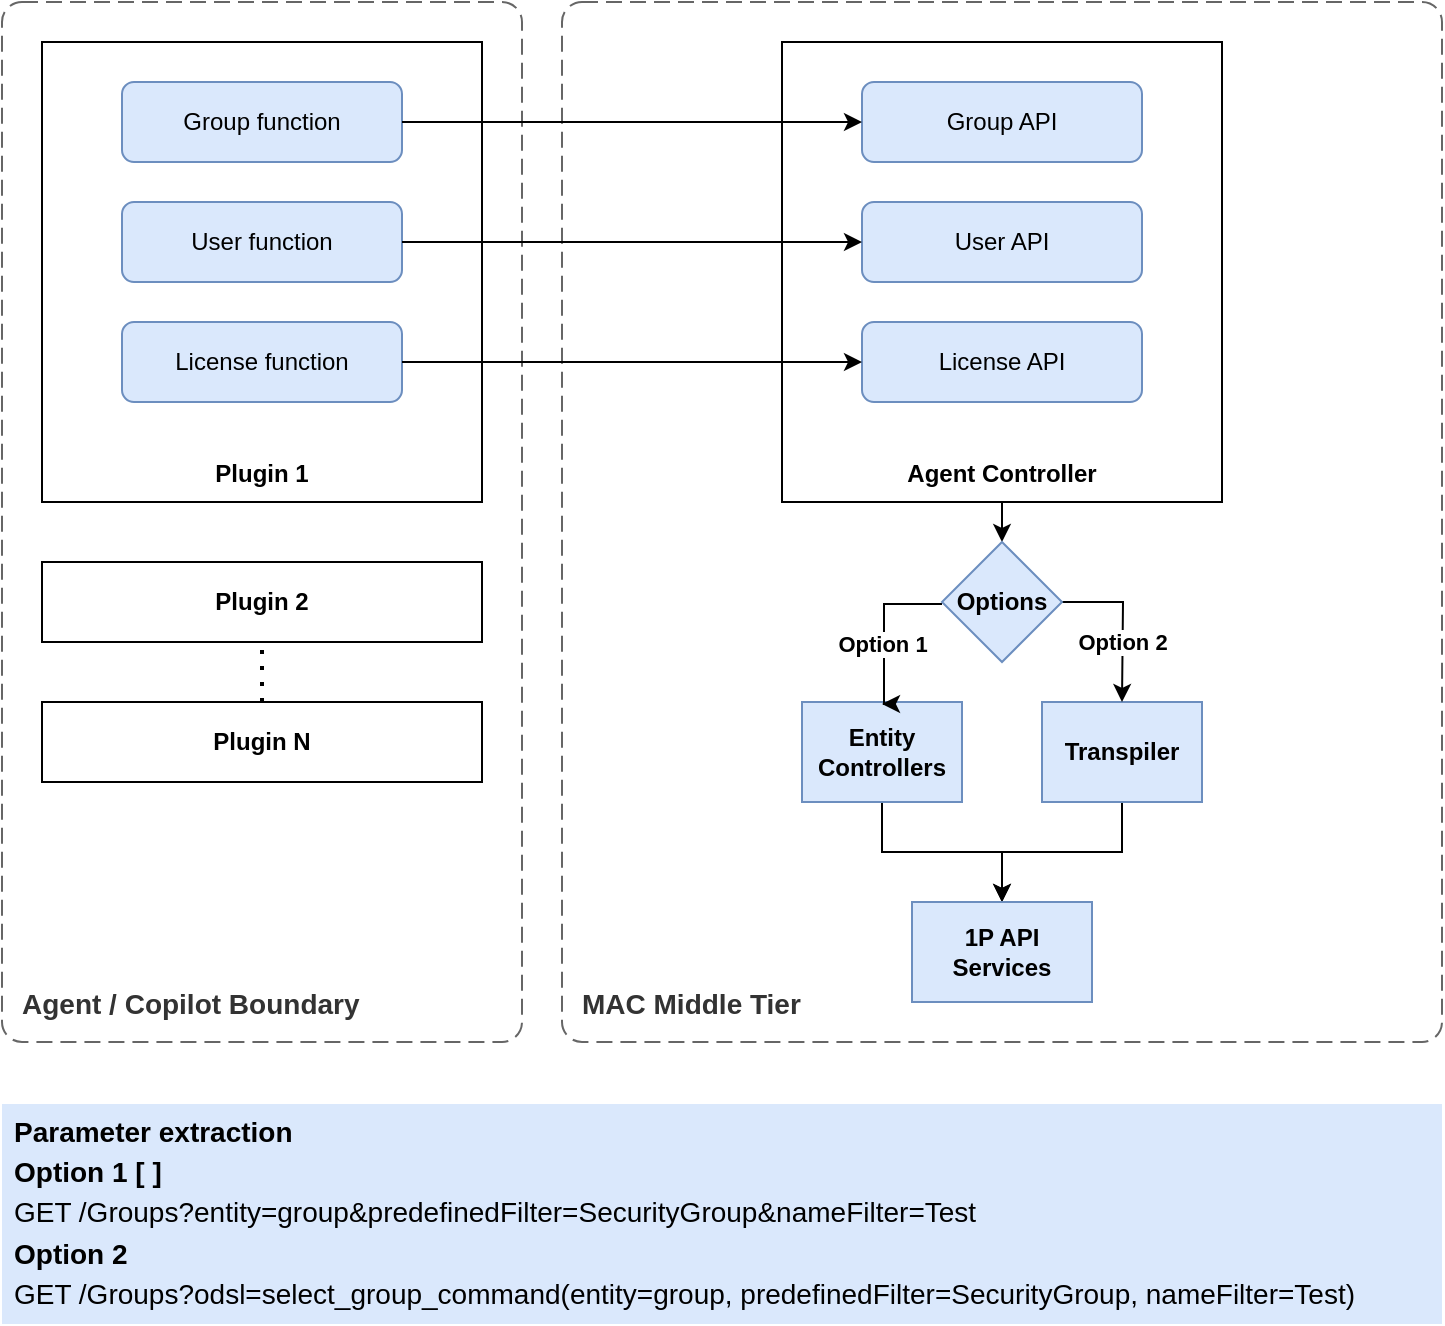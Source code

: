 <mxfile version="26.2.12">
  <diagram name="Page-1" id="6xCQZnicE1tx1k-z4Tm0">
    <mxGraphModel dx="989" dy="708" grid="1" gridSize="10" guides="1" tooltips="1" connect="1" arrows="1" fold="1" page="1" pageScale="1" pageWidth="850" pageHeight="1100" math="0" shadow="0">
      <root>
        <mxCell id="0" />
        <mxCell id="1" parent="0" />
        <object placeholders="1" c4Name="Agent / Copilot Boundary" label="&lt;font style=&quot;font-size: 14px&quot;&gt;&lt;b&gt;&lt;div style=&quot;text-align: right&quot;&gt;%c4Name%&lt;/div&gt;&lt;/b&gt;&lt;/font&gt;" id="cu5lOc34p12UprIcYlYF-4">
          <mxCell style="rounded=1;fontSize=11;whiteSpace=wrap;html=1;dashed=1;arcSize=20;fillColor=none;strokeColor=#666666;fontColor=#333333;labelBackgroundColor=none;align=left;verticalAlign=bottom;labelBorderColor=none;spacingTop=0;spacing=10;dashPattern=8 4;metaEdit=1;rotatable=0;perimeter=rectanglePerimeter;noLabel=0;labelPadding=0;allowArrows=0;connectable=0;expand=0;recursiveResize=0;editable=1;pointerEvents=0;absoluteArcSize=1;points=[[0.25,0,0],[0.5,0,0],[0.75,0,0],[1,0.25,0],[1,0.5,0],[1,0.75,0],[0.75,1,0],[0.5,1,0],[0.25,1,0],[0,0.75,0],[0,0.5,0],[0,0.25,0]];" vertex="1" parent="1">
            <mxGeometry x="40" y="80" width="260" height="520" as="geometry" />
          </mxCell>
        </object>
        <mxCell id="cu5lOc34p12UprIcYlYF-5" value="&lt;div&gt;&lt;br&gt;&lt;/div&gt;&lt;div&gt;&lt;br&gt;&lt;/div&gt;&lt;div&gt;&lt;br&gt;&lt;/div&gt;&lt;div&gt;&lt;br&gt;&lt;/div&gt;&lt;div&gt;&lt;br&gt;&lt;/div&gt;&lt;div&gt;&lt;br&gt;&lt;/div&gt;&lt;div&gt;&lt;br&gt;&lt;/div&gt;&lt;div&gt;&lt;br&gt;&lt;/div&gt;&lt;div&gt;&lt;br&gt;&lt;/div&gt;&lt;div&gt;&lt;br&gt;&lt;/div&gt;&lt;div&gt;&lt;br&gt;&lt;/div&gt;&lt;div&gt;&lt;br&gt;&lt;/div&gt;&lt;div&gt;&lt;br&gt;&lt;/div&gt;&lt;div&gt;&lt;br&gt;&lt;/div&gt;&lt;b&gt;Plugin 1&lt;/b&gt;" style="rounded=0;whiteSpace=wrap;html=1;" vertex="1" parent="1">
          <mxGeometry x="60" y="100" width="220" height="230" as="geometry" />
        </mxCell>
        <mxCell id="cu5lOc34p12UprIcYlYF-6" value="&lt;b&gt;Plugin 2&lt;/b&gt;" style="rounded=0;whiteSpace=wrap;html=1;" vertex="1" parent="1">
          <mxGeometry x="60" y="360" width="220" height="40" as="geometry" />
        </mxCell>
        <mxCell id="cu5lOc34p12UprIcYlYF-7" value="&lt;b&gt;Plugin N&lt;/b&gt;" style="rounded=0;whiteSpace=wrap;html=1;" vertex="1" parent="1">
          <mxGeometry x="60" y="430" width="220" height="40" as="geometry" />
        </mxCell>
        <mxCell id="cu5lOc34p12UprIcYlYF-9" value="" style="endArrow=none;dashed=1;html=1;dashPattern=1 3;strokeWidth=2;rounded=0;entryX=0.5;entryY=1;entryDx=0;entryDy=0;" edge="1" parent="1" target="cu5lOc34p12UprIcYlYF-6">
          <mxGeometry width="50" height="50" relative="1" as="geometry">
            <mxPoint x="170" y="430" as="sourcePoint" />
            <mxPoint x="450" y="300" as="targetPoint" />
          </mxGeometry>
        </mxCell>
        <mxCell id="cu5lOc34p12UprIcYlYF-2" value="Group function" style="rounded=1;whiteSpace=wrap;html=1;fillColor=#dae8fc;strokeColor=#6c8ebf;" vertex="1" parent="1">
          <mxGeometry x="100" y="120" width="140" height="40" as="geometry" />
        </mxCell>
        <mxCell id="cu5lOc34p12UprIcYlYF-10" value="License function" style="rounded=1;whiteSpace=wrap;html=1;fillColor=#dae8fc;strokeColor=#6c8ebf;" vertex="1" parent="1">
          <mxGeometry x="100" y="240" width="140" height="40" as="geometry" />
        </mxCell>
        <mxCell id="cu5lOc34p12UprIcYlYF-12" value="User function" style="rounded=1;whiteSpace=wrap;html=1;fillColor=#dae8fc;strokeColor=#6c8ebf;" vertex="1" parent="1">
          <mxGeometry x="100" y="180" width="140" height="40" as="geometry" />
        </mxCell>
        <object placeholders="1" c4Name="MAC Middle Tier" label="&lt;font style=&quot;font-size: 14px&quot;&gt;&lt;b&gt;&lt;div style=&quot;text-align: right&quot;&gt;%c4Name%&lt;/div&gt;&lt;/b&gt;&lt;/font&gt;" id="cu5lOc34p12UprIcYlYF-13">
          <mxCell style="rounded=1;fontSize=11;whiteSpace=wrap;html=1;dashed=1;arcSize=20;fillColor=none;strokeColor=#666666;fontColor=#333333;labelBackgroundColor=none;align=left;verticalAlign=bottom;labelBorderColor=none;spacingTop=0;spacing=10;dashPattern=8 4;metaEdit=1;rotatable=0;perimeter=rectanglePerimeter;noLabel=0;labelPadding=0;allowArrows=0;connectable=0;expand=0;recursiveResize=0;editable=1;pointerEvents=0;absoluteArcSize=1;points=[[0.25,0,0],[0.5,0,0],[0.75,0,0],[1,0.25,0],[1,0.5,0],[1,0.75,0],[0.75,1,0],[0.5,1,0],[0.25,1,0],[0,0.75,0],[0,0.5,0],[0,0.25,0]];" vertex="1" parent="1">
            <mxGeometry x="320" y="80" width="440" height="520" as="geometry" />
          </mxCell>
        </object>
        <mxCell id="cu5lOc34p12UprIcYlYF-34" style="edgeStyle=orthogonalEdgeStyle;rounded=0;orthogonalLoop=1;jettySize=auto;html=1;exitX=0.5;exitY=1;exitDx=0;exitDy=0;entryX=0.5;entryY=0;entryDx=0;entryDy=0;" edge="1" parent="1" source="cu5lOc34p12UprIcYlYF-14" target="cu5lOc34p12UprIcYlYF-26">
          <mxGeometry relative="1" as="geometry" />
        </mxCell>
        <mxCell id="cu5lOc34p12UprIcYlYF-14" value="&lt;div&gt;&lt;br&gt;&lt;/div&gt;&lt;div&gt;&lt;br&gt;&lt;/div&gt;&lt;div&gt;&lt;br&gt;&lt;/div&gt;&lt;div&gt;&lt;br&gt;&lt;/div&gt;&lt;div&gt;&lt;br&gt;&lt;/div&gt;&lt;div&gt;&lt;br&gt;&lt;/div&gt;&lt;div&gt;&lt;br&gt;&lt;/div&gt;&lt;div&gt;&lt;br&gt;&lt;/div&gt;&lt;div&gt;&lt;br&gt;&lt;/div&gt;&lt;div&gt;&lt;br&gt;&lt;/div&gt;&lt;div&gt;&lt;br&gt;&lt;/div&gt;&lt;div&gt;&lt;br&gt;&lt;/div&gt;&lt;div&gt;&lt;br&gt;&lt;/div&gt;&lt;div&gt;&lt;br&gt;&lt;/div&gt;&lt;b&gt;Agent Controller&lt;/b&gt;" style="rounded=0;whiteSpace=wrap;html=1;" vertex="1" parent="1">
          <mxGeometry x="430" y="100" width="220" height="230" as="geometry" />
        </mxCell>
        <mxCell id="cu5lOc34p12UprIcYlYF-15" value="Group API" style="rounded=1;whiteSpace=wrap;html=1;fillColor=#dae8fc;strokeColor=#6c8ebf;" vertex="1" parent="1">
          <mxGeometry x="470" y="120" width="140" height="40" as="geometry" />
        </mxCell>
        <mxCell id="cu5lOc34p12UprIcYlYF-16" value="License API" style="rounded=1;whiteSpace=wrap;html=1;fillColor=#dae8fc;strokeColor=#6c8ebf;" vertex="1" parent="1">
          <mxGeometry x="470" y="240" width="140" height="40" as="geometry" />
        </mxCell>
        <mxCell id="cu5lOc34p12UprIcYlYF-17" value="User API" style="rounded=1;whiteSpace=wrap;html=1;fillColor=#dae8fc;strokeColor=#6c8ebf;" vertex="1" parent="1">
          <mxGeometry x="470" y="180" width="140" height="40" as="geometry" />
        </mxCell>
        <mxCell id="cu5lOc34p12UprIcYlYF-18" style="edgeStyle=orthogonalEdgeStyle;rounded=0;orthogonalLoop=1;jettySize=auto;html=1;entryX=0;entryY=0.5;entryDx=0;entryDy=0;" edge="1" parent="1" source="cu5lOc34p12UprIcYlYF-2" target="cu5lOc34p12UprIcYlYF-15">
          <mxGeometry relative="1" as="geometry" />
        </mxCell>
        <mxCell id="cu5lOc34p12UprIcYlYF-20" style="edgeStyle=orthogonalEdgeStyle;rounded=0;orthogonalLoop=1;jettySize=auto;html=1;entryX=0;entryY=0.5;entryDx=0;entryDy=0;" edge="1" parent="1" source="cu5lOc34p12UprIcYlYF-10" target="cu5lOc34p12UprIcYlYF-16">
          <mxGeometry relative="1" as="geometry" />
        </mxCell>
        <mxCell id="cu5lOc34p12UprIcYlYF-19" style="edgeStyle=orthogonalEdgeStyle;rounded=0;orthogonalLoop=1;jettySize=auto;html=1;" edge="1" parent="1" source="cu5lOc34p12UprIcYlYF-12" target="cu5lOc34p12UprIcYlYF-17">
          <mxGeometry relative="1" as="geometry" />
        </mxCell>
        <mxCell id="cu5lOc34p12UprIcYlYF-24" value="" style="edgeStyle=orthogonalEdgeStyle;rounded=0;orthogonalLoop=1;jettySize=auto;html=1;" edge="1" parent="1" source="cu5lOc34p12UprIcYlYF-21" target="cu5lOc34p12UprIcYlYF-23">
          <mxGeometry relative="1" as="geometry" />
        </mxCell>
        <mxCell id="cu5lOc34p12UprIcYlYF-21" value="&lt;div&gt;&lt;b style=&quot;background-color: transparent; color: light-dark(rgb(0, 0, 0), rgb(255, 255, 255));&quot;&gt;Entity Controllers&lt;/b&gt;&lt;/div&gt;" style="rounded=0;whiteSpace=wrap;html=1;fillColor=#dae8fc;strokeColor=#6c8ebf;" vertex="1" parent="1">
          <mxGeometry x="440" y="430" width="80" height="50" as="geometry" />
        </mxCell>
        <mxCell id="cu5lOc34p12UprIcYlYF-25" value="" style="edgeStyle=orthogonalEdgeStyle;rounded=0;orthogonalLoop=1;jettySize=auto;html=1;" edge="1" parent="1" source="cu5lOc34p12UprIcYlYF-22" target="cu5lOc34p12UprIcYlYF-23">
          <mxGeometry relative="1" as="geometry" />
        </mxCell>
        <mxCell id="cu5lOc34p12UprIcYlYF-22" value="&lt;div&gt;&lt;b style=&quot;background-color: transparent; color: light-dark(rgb(0, 0, 0), rgb(255, 255, 255));&quot;&gt;Transpiler&lt;/b&gt;&lt;/div&gt;" style="rounded=0;whiteSpace=wrap;html=1;fillColor=#dae8fc;strokeColor=#6c8ebf;" vertex="1" parent="1">
          <mxGeometry x="560" y="430" width="80" height="50" as="geometry" />
        </mxCell>
        <mxCell id="cu5lOc34p12UprIcYlYF-23" value="&lt;div&gt;&lt;b style=&quot;background-color: transparent; color: light-dark(rgb(0, 0, 0), rgb(255, 255, 255));&quot;&gt;1P API Services&lt;/b&gt;&lt;/div&gt;" style="rounded=0;whiteSpace=wrap;html=1;fillColor=#dae8fc;strokeColor=#6c8ebf;" vertex="1" parent="1">
          <mxGeometry x="495" y="530" width="90" height="50" as="geometry" />
        </mxCell>
        <mxCell id="cu5lOc34p12UprIcYlYF-31" value="&lt;b&gt;Option 2&lt;/b&gt;" style="edgeStyle=orthogonalEdgeStyle;rounded=0;orthogonalLoop=1;jettySize=auto;html=1;exitX=1;exitY=0.5;exitDx=0;exitDy=0;" edge="1" parent="1" source="cu5lOc34p12UprIcYlYF-26">
          <mxGeometry x="0.255" relative="1" as="geometry">
            <mxPoint x="600" y="430" as="targetPoint" />
            <mxPoint as="offset" />
          </mxGeometry>
        </mxCell>
        <mxCell id="cu5lOc34p12UprIcYlYF-33" value="&lt;b&gt;Option 1&lt;/b&gt;" style="edgeStyle=orthogonalEdgeStyle;rounded=0;orthogonalLoop=1;jettySize=auto;html=1;exitX=0;exitY=0.5;exitDx=0;exitDy=0;" edge="1" parent="1">
          <mxGeometry x="0.215" y="-1" relative="1" as="geometry">
            <mxPoint x="480" y="431" as="targetPoint" />
            <mxPoint x="510" y="381" as="sourcePoint" />
            <Array as="points">
              <mxPoint x="481" y="381" />
            </Array>
            <mxPoint as="offset" />
          </mxGeometry>
        </mxCell>
        <mxCell id="cu5lOc34p12UprIcYlYF-26" value="&lt;b&gt;Options&lt;/b&gt;" style="rhombus;whiteSpace=wrap;html=1;fillColor=#dae8fc;strokeColor=#6c8ebf;" vertex="1" parent="1">
          <mxGeometry x="510" y="350" width="60" height="60" as="geometry" />
        </mxCell>
        <mxCell id="cu5lOc34p12UprIcYlYF-38" value="&lt;b&gt;&lt;font style=&quot;font-size: 14px;&quot;&gt;Parameter extraction&lt;/font&gt;&lt;/b&gt;&lt;div&gt;&lt;b&gt;&lt;font style=&quot;font-size: 14px;&quot;&gt;Option 1 [ ]&lt;/font&gt;&lt;/b&gt;&lt;div&gt;&lt;span style=&quot;font-size: 14px;&quot;&gt;GET /Groups?entity=group&amp;amp;predefinedFilter=SecurityGroup&lt;/span&gt;&lt;span style=&quot;font-size: 14px;&quot;&gt;&amp;amp;nameFilter=Test&lt;/span&gt;&lt;/div&gt;&lt;div&gt;&lt;b style=&quot;font-size: 14px; background-color: transparent; color: light-dark(rgb(0, 0, 0), rgb(255, 255, 255));&quot;&gt;Option 2&lt;/b&gt;&lt;/div&gt;&lt;div&gt;&lt;div&gt;&lt;font style=&quot;font-size: 14px;&quot;&gt;GET /Groups?odsl=select_group_command(entity=group, predefinedFilter=SecurityGroup, nameFilter=Test)&lt;/font&gt;&lt;/div&gt;&lt;/div&gt;&lt;/div&gt;" style="strokeWidth=1;shadow=0;dashed=1;align=center;html=1;shape=mxgraph.mockup.text.textBox;align=left;fontSize=17;spacingLeft=4;spacingTop=-3;whiteSpace=wrap;mainText=;strokeColor=none;dashPattern=8 8;fillColor=#dae8fc;" vertex="1" parent="1">
          <mxGeometry x="40" y="631" width="720" height="110" as="geometry" />
        </mxCell>
      </root>
    </mxGraphModel>
  </diagram>
</mxfile>
